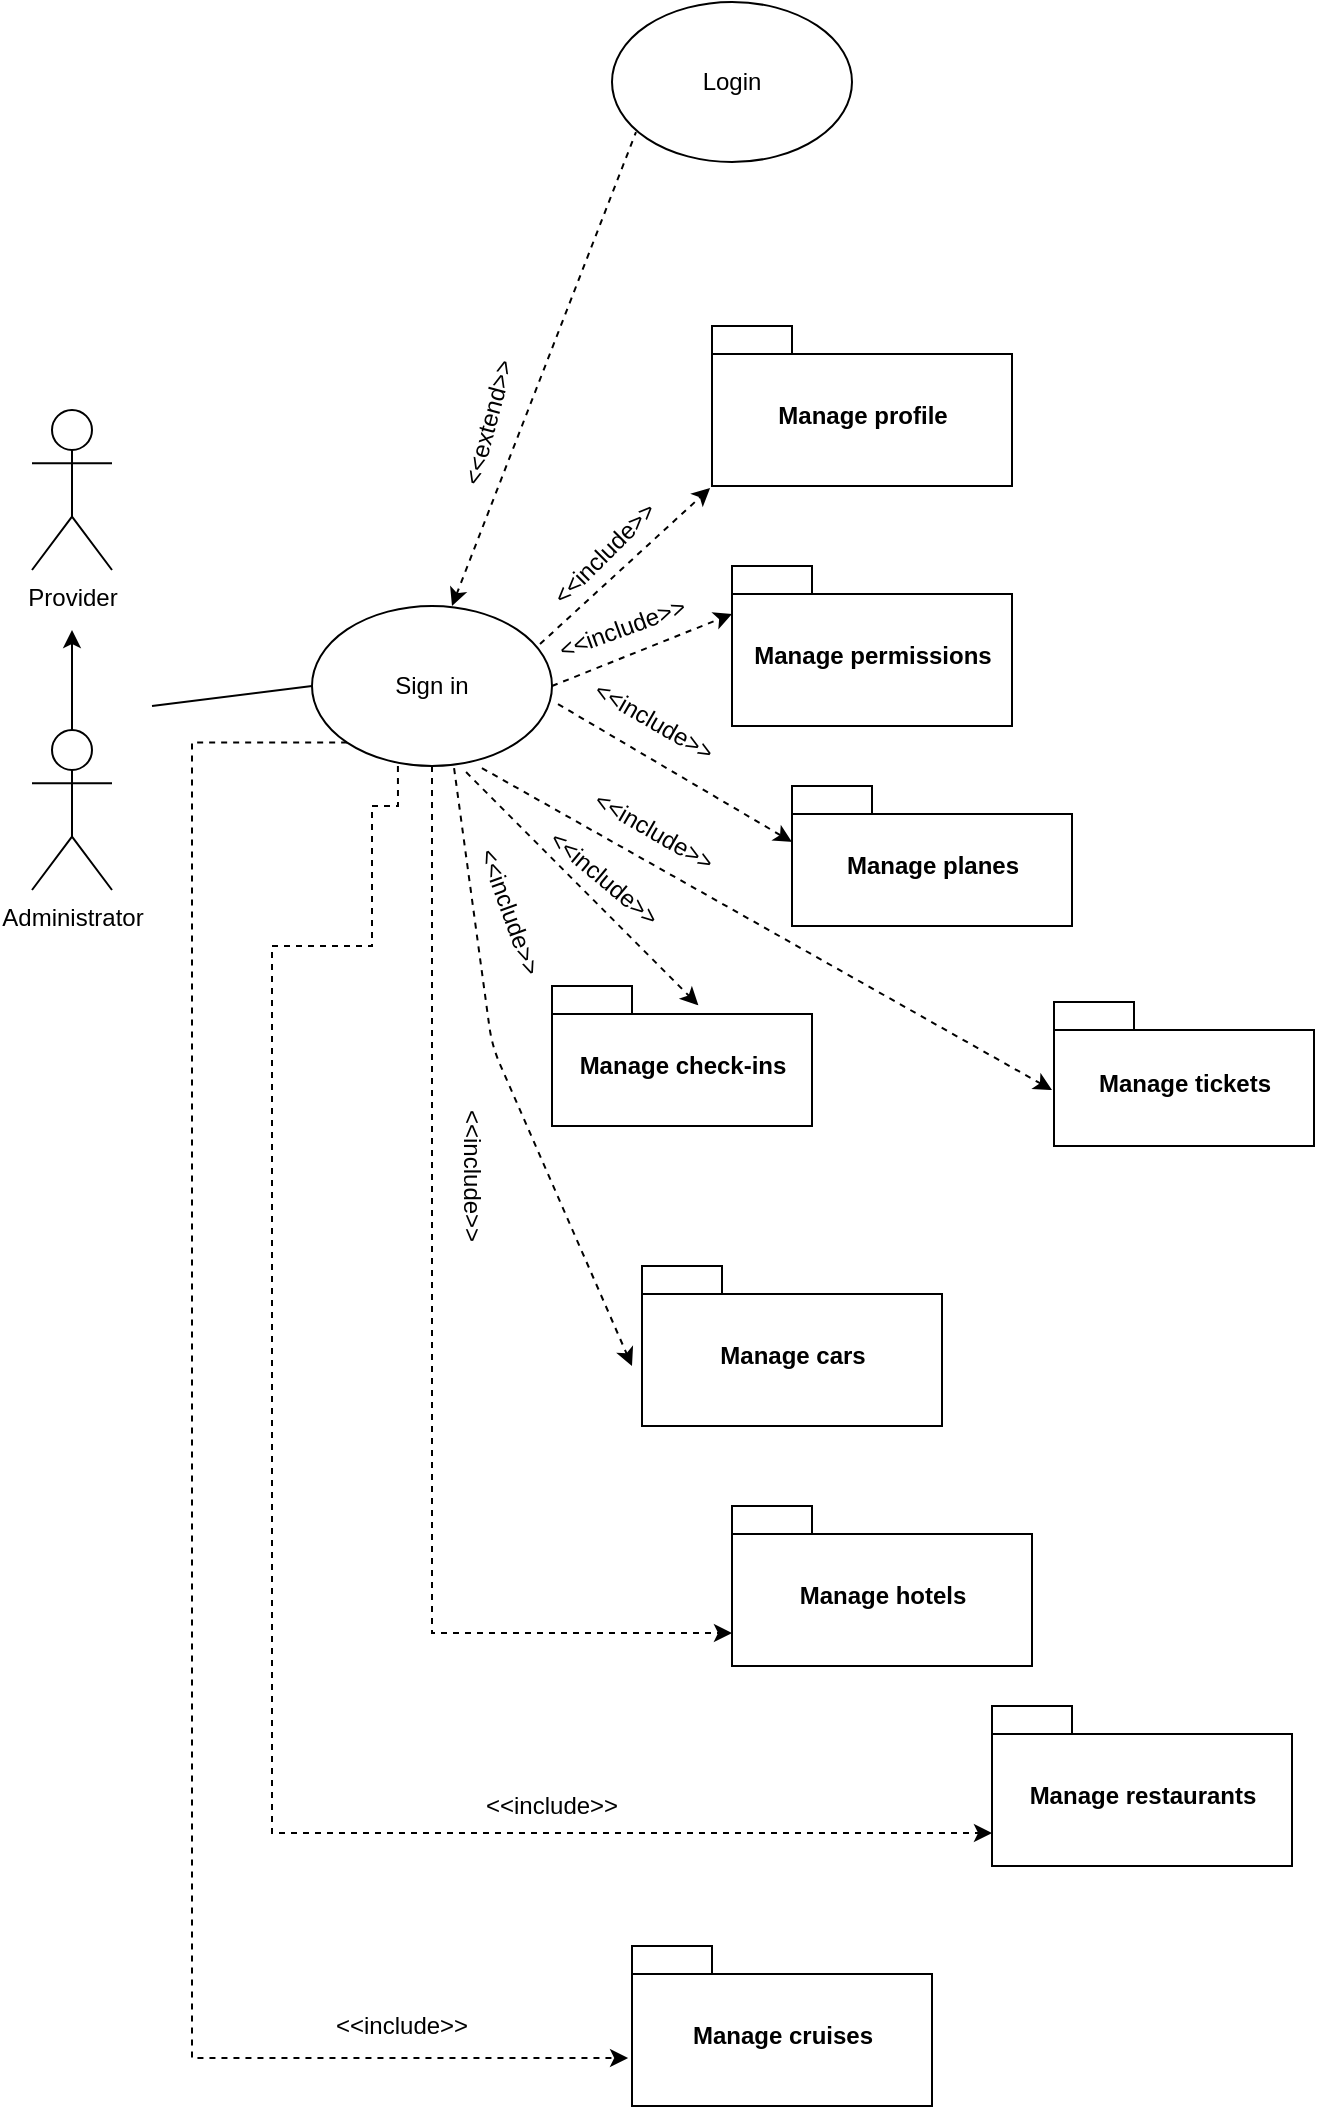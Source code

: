 <mxfile version="11.2.4" type="github" pages="1"><diagram id="G5BfJJ3UBU5xkfkffjsj" name="Use cases"><mxGraphModel dx="828" dy="453" grid="1" gridSize="10" guides="1" tooltips="1" connect="1" arrows="1" fold="1" page="1" pageScale="1" pageWidth="850" pageHeight="1100" math="0" shadow="0"><root><mxCell id="0"/><mxCell id="1" parent="0"/><mxCell id="rUBryGCzpxsMdL4ArZMd-3" value="Provider" style="shape=umlActor;verticalLabelPosition=bottom;labelBackgroundColor=#ffffff;verticalAlign=top;html=1;outlineConnect=0;" vertex="1" parent="1"><mxGeometry x="110" y="322" width="40" height="80" as="geometry"/></mxCell><mxCell id="rUBryGCzpxsMdL4ArZMd-7" value="Administrator" style="shape=umlActor;verticalLabelPosition=bottom;labelBackgroundColor=#ffffff;verticalAlign=top;html=1;outlineConnect=0;" vertex="1" parent="1"><mxGeometry x="110" y="482" width="40" height="80" as="geometry"/></mxCell><mxCell id="rUBryGCzpxsMdL4ArZMd-2" value="" style="endArrow=none;html=1;entryX=0;entryY=0.5;entryDx=0;entryDy=0;" edge="1" parent="1" target="rUBryGCzpxsMdL4ArZMd-12"><mxGeometry width="50" height="50" relative="1" as="geometry"><mxPoint x="170" y="470" as="sourcePoint"/><mxPoint x="240" y="140" as="targetPoint"/></mxGeometry></mxCell><mxCell id="rUBryGCzpxsMdL4ArZMd-10" value="" style="endArrow=classic;html=1;exitX=0.5;exitY=0;exitDx=0;exitDy=0;exitPerimeter=0;" edge="1" parent="1" source="rUBryGCzpxsMdL4ArZMd-7"><mxGeometry width="50" height="50" relative="1" as="geometry"><mxPoint x="128" y="482" as="sourcePoint"/><mxPoint x="130" y="432" as="targetPoint"/></mxGeometry></mxCell><mxCell id="rUBryGCzpxsMdL4ArZMd-119" style="edgeStyle=orthogonalEdgeStyle;rounded=0;orthogonalLoop=1;jettySize=auto;html=1;exitX=0.5;exitY=1;exitDx=0;exitDy=0;entryX=0;entryY=0;entryDx=0;entryDy=63.5;entryPerimeter=0;dashed=1;startArrow=none;startFill=0;endArrow=classic;endFill=1;" edge="1" parent="1" source="rUBryGCzpxsMdL4ArZMd-12" target="rUBryGCzpxsMdL4ArZMd-118"><mxGeometry relative="1" as="geometry"/></mxCell><mxCell id="rUBryGCzpxsMdL4ArZMd-122" style="edgeStyle=orthogonalEdgeStyle;rounded=0;orthogonalLoop=1;jettySize=auto;html=1;exitX=0.358;exitY=1;exitDx=0;exitDy=0;entryX=0;entryY=0;entryDx=0;entryDy=63.5;entryPerimeter=0;dashed=1;startArrow=none;startFill=0;endArrow=classic;endFill=1;exitPerimeter=0;" edge="1" parent="1" source="rUBryGCzpxsMdL4ArZMd-12" target="rUBryGCzpxsMdL4ArZMd-121"><mxGeometry relative="1" as="geometry"><Array as="points"><mxPoint x="293" y="520"/><mxPoint x="280" y="520"/><mxPoint x="280" y="590"/><mxPoint x="230" y="590"/><mxPoint x="230" y="1034"/></Array></mxGeometry></mxCell><mxCell id="rUBryGCzpxsMdL4ArZMd-125" style="edgeStyle=orthogonalEdgeStyle;rounded=0;orthogonalLoop=1;jettySize=auto;html=1;exitX=0;exitY=1;exitDx=0;exitDy=0;entryX=-0.013;entryY=0.7;entryDx=0;entryDy=0;entryPerimeter=0;dashed=1;startArrow=none;startFill=0;endArrow=classic;endFill=1;" edge="1" parent="1" source="rUBryGCzpxsMdL4ArZMd-12" target="rUBryGCzpxsMdL4ArZMd-124"><mxGeometry relative="1" as="geometry"><Array as="points"><mxPoint x="190" y="488"/><mxPoint x="190" y="1146"/></Array></mxGeometry></mxCell><mxCell id="rUBryGCzpxsMdL4ArZMd-12" value="Sign in" style="ellipse;whiteSpace=wrap;html=1;" vertex="1" parent="1"><mxGeometry x="250" y="420" width="120" height="80" as="geometry"/></mxCell><mxCell id="rUBryGCzpxsMdL4ArZMd-31" value="" style="edgeStyle=orthogonalEdgeStyle;rounded=0;orthogonalLoop=1;jettySize=auto;html=1;dashed=1;startArrow=classic;startFill=1;endArrow=none;endFill=0;" edge="1" parent="1" target="rUBryGCzpxsMdL4ArZMd-30"><mxGeometry relative="1" as="geometry"><mxPoint x="560" y="560" as="sourcePoint"/></mxGeometry></mxCell><mxCell id="rUBryGCzpxsMdL4ArZMd-39" value="" style="edgeStyle=orthogonalEdgeStyle;rounded=0;orthogonalLoop=1;jettySize=auto;html=1;dashed=1;startArrow=classic;startFill=1;endArrow=none;endFill=0;" edge="1" parent="1" target="rUBryGCzpxsMdL4ArZMd-38"><mxGeometry relative="1" as="geometry"><mxPoint x="570" y="350" as="sourcePoint"/></mxGeometry></mxCell><mxCell id="rUBryGCzpxsMdL4ArZMd-13" value="" style="endArrow=none;html=1;dashed=1;startArrow=classic;startFill=1;endFill=0;entryX=0.1;entryY=0.813;entryDx=0;entryDy=0;entryPerimeter=0;" edge="1" parent="1" target="rUBryGCzpxsMdL4ArZMd-15"><mxGeometry width="50" height="50" relative="1" as="geometry"><mxPoint x="320" y="420" as="sourcePoint"/><mxPoint x="400" y="170" as="targetPoint"/></mxGeometry></mxCell><mxCell id="rUBryGCzpxsMdL4ArZMd-14" value="&amp;lt;&amp;lt;extend&amp;gt;&amp;gt;" style="text;html=1;resizable=0;points=[];autosize=1;align=left;verticalAlign=top;spacingTop=-4;rotation=-75;" vertex="1" parent="1"><mxGeometry x="300" y="312" width="80" height="20" as="geometry"/></mxCell><mxCell id="rUBryGCzpxsMdL4ArZMd-15" value="Login" style="ellipse;whiteSpace=wrap;html=1;" vertex="1" parent="1"><mxGeometry x="400" y="118" width="120" height="80" as="geometry"/></mxCell><mxCell id="rUBryGCzpxsMdL4ArZMd-18" value="" style="endArrow=classic;html=1;dashed=1;entryX=-0.008;entryY=0.638;entryDx=0;entryDy=0;entryPerimeter=0;exitX=0.95;exitY=0.238;exitDx=0;exitDy=0;exitPerimeter=0;" edge="1" parent="1" source="rUBryGCzpxsMdL4ArZMd-12"><mxGeometry width="50" height="50" relative="1" as="geometry"><mxPoint x="370" y="430" as="sourcePoint"/><mxPoint x="449.04" y="361.04" as="targetPoint"/></mxGeometry></mxCell><mxCell id="rUBryGCzpxsMdL4ArZMd-19" value="&amp;lt;&amp;lt;include&amp;gt;&amp;gt;" style="text;html=1;resizable=0;points=[];autosize=1;align=left;verticalAlign=top;spacingTop=-4;rotation=-45;" vertex="1" parent="1"><mxGeometry x="360" y="380" width="80" height="20" as="geometry"/></mxCell><mxCell id="rUBryGCzpxsMdL4ArZMd-41" value="" style="endArrow=classic;html=1;dashed=1;entryX=0;entryY=0.3;entryDx=0;entryDy=0;entryPerimeter=0;exitX=1;exitY=0.5;exitDx=0;exitDy=0;" edge="1" parent="1" source="rUBryGCzpxsMdL4ArZMd-12" target="rUBryGCzpxsMdL4ArZMd-102"><mxGeometry width="50" height="50" relative="1" as="geometry"><mxPoint x="360" y="490" as="sourcePoint"/><mxPoint x="437" y="549.04" as="targetPoint"/></mxGeometry></mxCell><mxCell id="rUBryGCzpxsMdL4ArZMd-101" value="Manage profile" style="shape=folder;fontStyle=1;spacingTop=10;tabWidth=40;tabHeight=14;tabPosition=left;html=1;" vertex="1" parent="1"><mxGeometry x="450" y="280" width="150" height="80" as="geometry"/></mxCell><mxCell id="rUBryGCzpxsMdL4ArZMd-102" value="Manage permissions" style="shape=folder;fontStyle=1;spacingTop=10;tabWidth=40;tabHeight=14;tabPosition=left;html=1;" vertex="1" parent="1"><mxGeometry x="460" y="400" width="140" height="80" as="geometry"/></mxCell><mxCell id="rUBryGCzpxsMdL4ArZMd-103" value="Manage planes" style="shape=folder;fontStyle=1;spacingTop=10;tabWidth=40;tabHeight=14;tabPosition=left;html=1;" vertex="1" parent="1"><mxGeometry x="490" y="510" width="140" height="70" as="geometry"/></mxCell><mxCell id="rUBryGCzpxsMdL4ArZMd-106" value="&amp;lt;&amp;lt;include&amp;gt;&amp;gt;" style="text;html=1;resizable=0;points=[];autosize=1;align=left;verticalAlign=top;spacingTop=-4;rotation=-20;" vertex="1" parent="1"><mxGeometry x="370" y="420" width="80" height="20" as="geometry"/></mxCell><mxCell id="rUBryGCzpxsMdL4ArZMd-107" value="" style="endArrow=classic;html=1;dashed=1;entryX=0;entryY=0;entryDx=0;entryDy=28;entryPerimeter=0;exitX=1.025;exitY=0.613;exitDx=0;exitDy=0;exitPerimeter=0;" edge="1" parent="1" source="rUBryGCzpxsMdL4ArZMd-12" target="rUBryGCzpxsMdL4ArZMd-103"><mxGeometry width="50" height="50" relative="1" as="geometry"><mxPoint x="380" y="470" as="sourcePoint"/><mxPoint x="470" y="434" as="targetPoint"/></mxGeometry></mxCell><mxCell id="rUBryGCzpxsMdL4ArZMd-108" value="&amp;lt;&amp;lt;include&amp;gt;&amp;gt;" style="text;html=1;resizable=0;points=[];autosize=1;align=left;verticalAlign=top;spacingTop=-4;rotation=30;" vertex="1" parent="1"><mxGeometry x="385" y="470" width="80" height="20" as="geometry"/></mxCell><mxCell id="rUBryGCzpxsMdL4ArZMd-109" value="Manage tickets" style="shape=folder;fontStyle=1;spacingTop=10;tabWidth=40;tabHeight=14;tabPosition=left;html=1;" vertex="1" parent="1"><mxGeometry x="621" y="618" width="130" height="72" as="geometry"/></mxCell><mxCell id="rUBryGCzpxsMdL4ArZMd-110" value="" style="endArrow=classic;html=1;dashed=1;exitX=0.708;exitY=1.013;exitDx=0;exitDy=0;exitPerimeter=0;" edge="1" parent="1" source="rUBryGCzpxsMdL4ArZMd-12"><mxGeometry width="50" height="50" relative="1" as="geometry"><mxPoint x="330" y="590" as="sourcePoint"/><mxPoint x="620" y="662" as="targetPoint"/></mxGeometry></mxCell><mxCell id="rUBryGCzpxsMdL4ArZMd-111" value="&amp;lt;&amp;lt;include&amp;gt;&amp;gt;" style="text;html=1;resizable=0;points=[];autosize=1;align=left;verticalAlign=top;spacingTop=-4;rotation=30;" vertex="1" parent="1"><mxGeometry x="385" y="525" width="80" height="20" as="geometry"/></mxCell><mxCell id="rUBryGCzpxsMdL4ArZMd-112" value="Manage check-ins" style="shape=folder;fontStyle=1;spacingTop=10;tabWidth=40;tabHeight=14;tabPosition=left;html=1;" vertex="1" parent="1"><mxGeometry x="370" y="610" width="130" height="70" as="geometry"/></mxCell><mxCell id="rUBryGCzpxsMdL4ArZMd-113" value="" style="endArrow=classic;html=1;dashed=1;entryX=0.563;entryY=0.138;entryDx=0;entryDy=0;entryPerimeter=0;exitX=0.642;exitY=1.038;exitDx=0;exitDy=0;exitPerimeter=0;" edge="1" parent="1" source="rUBryGCzpxsMdL4ArZMd-12" target="rUBryGCzpxsMdL4ArZMd-112"><mxGeometry width="50" height="50" relative="1" as="geometry"><mxPoint x="293" y="525.04" as="sourcePoint"/><mxPoint x="410" y="594" as="targetPoint"/></mxGeometry></mxCell><mxCell id="rUBryGCzpxsMdL4ArZMd-114" value="&amp;lt;&amp;lt;include&amp;gt;&amp;gt;" style="text;html=1;resizable=0;points=[];autosize=1;align=left;verticalAlign=top;spacingTop=-4;rotation=40;" vertex="1" parent="1"><mxGeometry x="360" y="550" width="80" height="20" as="geometry"/></mxCell><mxCell id="rUBryGCzpxsMdL4ArZMd-115" value="Manage cars" style="shape=folder;fontStyle=1;spacingTop=10;tabWidth=40;tabHeight=14;tabPosition=left;html=1;" vertex="1" parent="1"><mxGeometry x="415" y="750" width="150" height="80" as="geometry"/></mxCell><mxCell id="rUBryGCzpxsMdL4ArZMd-116" value="" style="endArrow=classic;html=1;dashed=1;exitX=0.592;exitY=1.013;exitDx=0;exitDy=0;exitPerimeter=0;" edge="1" parent="1" source="rUBryGCzpxsMdL4ArZMd-12"><mxGeometry width="50" height="50" relative="1" as="geometry"><mxPoint x="337.04" y="513.04" as="sourcePoint"/><mxPoint x="410" y="800" as="targetPoint"/><Array as="points"><mxPoint x="340" y="640"/></Array></mxGeometry></mxCell><mxCell id="rUBryGCzpxsMdL4ArZMd-117" value="&amp;lt;&amp;lt;include&amp;gt;&amp;gt;" style="text;html=1;resizable=0;points=[];autosize=1;align=left;verticalAlign=top;spacingTop=-4;rotation=70;" vertex="1" parent="1"><mxGeometry x="310" y="567.5" width="80" height="20" as="geometry"/></mxCell><mxCell id="rUBryGCzpxsMdL4ArZMd-118" value="Manage hotels" style="shape=folder;fontStyle=1;spacingTop=10;tabWidth=40;tabHeight=14;tabPosition=left;html=1;" vertex="1" parent="1"><mxGeometry x="460" y="870" width="150" height="80" as="geometry"/></mxCell><mxCell id="rUBryGCzpxsMdL4ArZMd-120" value="&amp;lt;&amp;lt;include&amp;gt;&amp;gt;" style="text;html=1;resizable=0;points=[];autosize=1;align=left;verticalAlign=top;spacingTop=-4;rotation=90;" vertex="1" parent="1"><mxGeometry x="290" y="700" width="80" height="20" as="geometry"/></mxCell><mxCell id="rUBryGCzpxsMdL4ArZMd-121" value="Manage restaurants" style="shape=folder;fontStyle=1;spacingTop=10;tabWidth=40;tabHeight=14;tabPosition=left;html=1;" vertex="1" parent="1"><mxGeometry x="590" y="970" width="150" height="80" as="geometry"/></mxCell><mxCell id="rUBryGCzpxsMdL4ArZMd-123" value="&amp;lt;&amp;lt;include&amp;gt;&amp;gt;" style="text;html=1;resizable=0;points=[];autosize=1;align=left;verticalAlign=top;spacingTop=-4;rotation=0;" vertex="1" parent="1"><mxGeometry x="335" y="1010" width="80" height="20" as="geometry"/></mxCell><mxCell id="rUBryGCzpxsMdL4ArZMd-124" value="Manage cruises" style="shape=folder;fontStyle=1;spacingTop=10;tabWidth=40;tabHeight=14;tabPosition=left;html=1;" vertex="1" parent="1"><mxGeometry x="410" y="1090" width="150" height="80" as="geometry"/></mxCell><mxCell id="rUBryGCzpxsMdL4ArZMd-126" value="&amp;lt;&amp;lt;include&amp;gt;&amp;gt;" style="text;html=1;resizable=0;points=[];autosize=1;align=left;verticalAlign=top;spacingTop=-4;rotation=0;" vertex="1" parent="1"><mxGeometry x="260" y="1120" width="80" height="20" as="geometry"/></mxCell></root></mxGraphModel></diagram></mxfile>